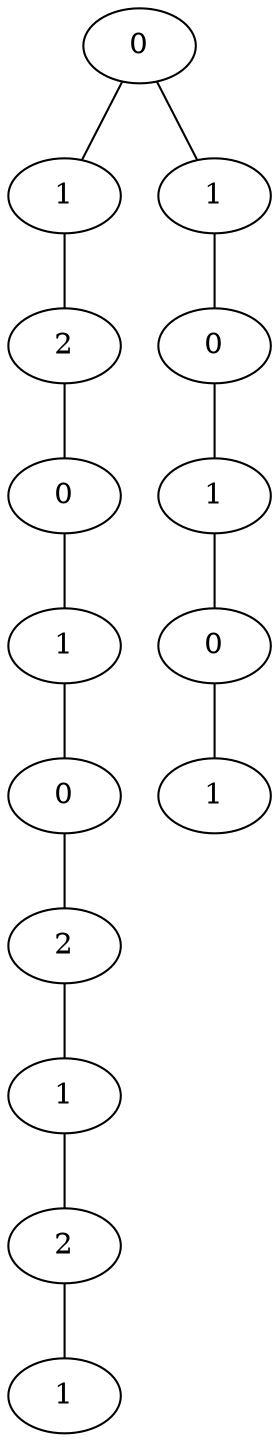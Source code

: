 graph {
a0[label=0];
a1[label=1];
a2[label=2];
a3[label=0];
a4[label=1];
a5[label=0];
a6[label=2];
a7[label=1];
a8[label=2];
a9[label=1];
a10[label=1];
a11[label=0];
a12[label=1];
a13[label=0];
a14[label=1];
a0 -- a1;
a0 -- a10;
a1 -- a2;
a2 -- a3;
a3 -- a4;
a4 -- a5;
a5 -- a6;
a6 -- a7;
a7 -- a8;
a8 -- a9;
a10 -- a11;
a11 -- a12;
a12 -- a13;
a13 -- a14;
}

